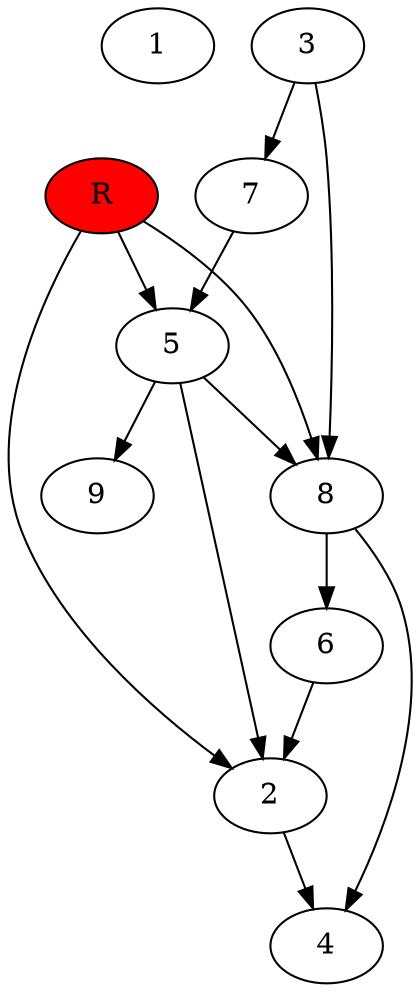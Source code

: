 digraph prb6340 {
	1
	2
	3
	4
	5
	6
	7
	8
	R [fillcolor="#ff0000" style=filled]
	2 -> 4
	3 -> 7
	3 -> 8
	5 -> 2
	5 -> 8
	5 -> 9
	6 -> 2
	7 -> 5
	8 -> 4
	8 -> 6
	R -> 2
	R -> 5
	R -> 8
}
